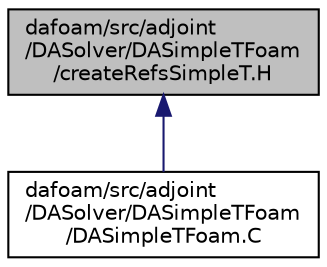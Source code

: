 digraph "dafoam/src/adjoint/DASolver/DASimpleTFoam/createRefsSimpleT.H"
{
  bgcolor="transparent";
  edge [fontname="Helvetica",fontsize="10",labelfontname="Helvetica",labelfontsize="10"];
  node [fontname="Helvetica",fontsize="10",shape=record];
  Node1 [label="dafoam/src/adjoint\l/DASolver/DASimpleTFoam\l/createRefsSimpleT.H",height=0.2,width=0.4,color="black", fillcolor="grey75", style="filled", fontcolor="black"];
  Node1 -> Node2 [dir="back",color="midnightblue",fontsize="10",style="solid",fontname="Helvetica"];
  Node2 [label="dafoam/src/adjoint\l/DASolver/DASimpleTFoam\l/DASimpleTFoam.C",height=0.2,width=0.4,color="black",URL="$DASimpleTFoam_8C.html"];
}
